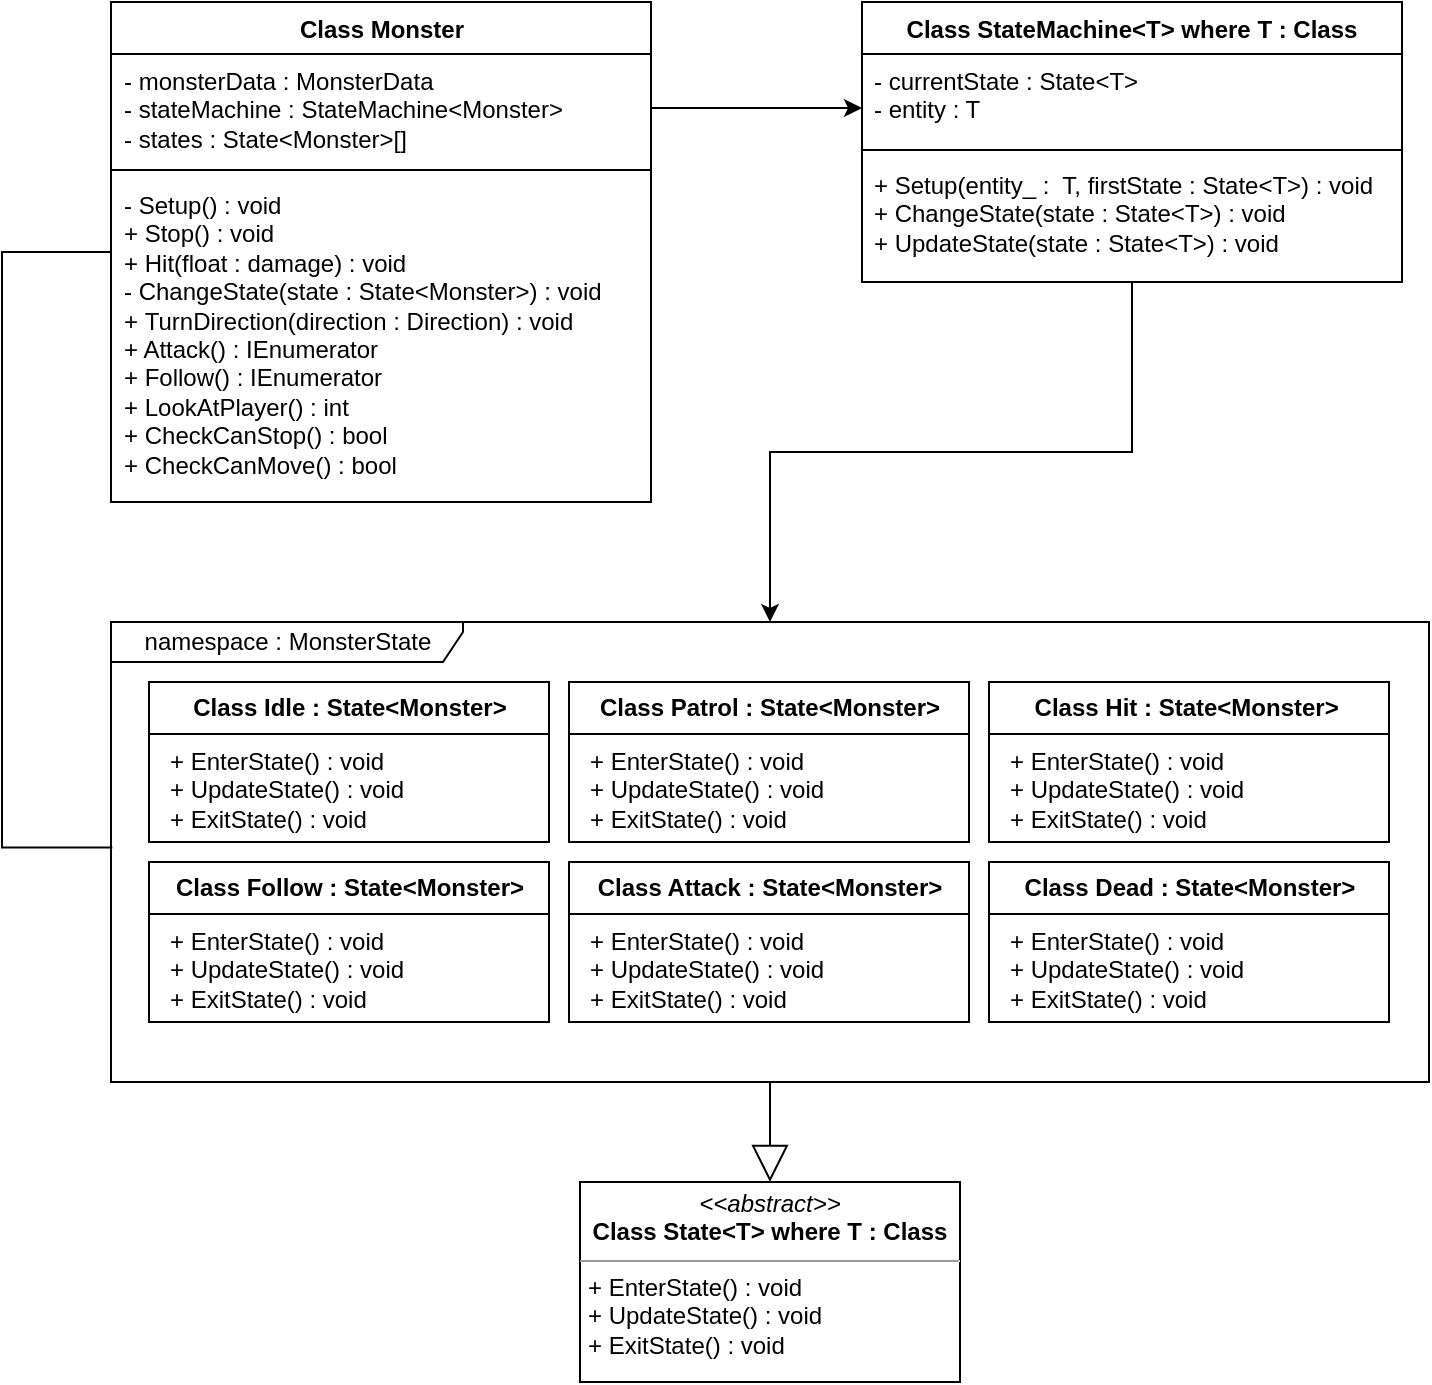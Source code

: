 <mxfile version="21.1.5" type="device">
  <diagram name="페이지-1" id="_FLBQeVoXgX_C2e2CZNO">
    <mxGraphModel dx="1221" dy="743" grid="1" gridSize="10" guides="1" tooltips="1" connect="1" arrows="1" fold="1" page="1" pageScale="1" pageWidth="827" pageHeight="1169" math="0" shadow="0">
      <root>
        <mxCell id="0" />
        <mxCell id="1" parent="0" />
        <mxCell id="AoFc9XYV1KY0OK3CU8TH-1" value="Class Monster" style="swimlane;fontStyle=1;align=center;verticalAlign=top;childLayout=stackLayout;horizontal=1;startSize=26;horizontalStack=0;resizeParent=1;resizeParentMax=0;resizeLast=0;collapsible=1;marginBottom=0;whiteSpace=wrap;html=1;" vertex="1" parent="1">
          <mxGeometry x="111.5" y="240" width="270" height="250" as="geometry" />
        </mxCell>
        <mxCell id="AoFc9XYV1KY0OK3CU8TH-2" value="-&lt;span style=&quot;&quot;&gt;	&lt;/span&gt;monsterData : MonsterData&amp;nbsp;&lt;br&gt;-&lt;span style=&quot;&quot;&gt;	&lt;/span&gt;stateMachine :&amp;nbsp;StateMachine&amp;lt;Monster&amp;gt;&lt;br&gt;-&lt;span style=&quot;&quot;&gt;	&lt;/span&gt;states : State&amp;lt;Monster&amp;gt;[]" style="text;strokeColor=none;fillColor=none;align=left;verticalAlign=top;spacingLeft=4;spacingRight=4;overflow=hidden;rotatable=0;points=[[0,0.5],[1,0.5]];portConstraint=eastwest;whiteSpace=wrap;html=1;" vertex="1" parent="AoFc9XYV1KY0OK3CU8TH-1">
          <mxGeometry y="26" width="270" height="54" as="geometry" />
        </mxCell>
        <mxCell id="AoFc9XYV1KY0OK3CU8TH-3" value="" style="line;strokeWidth=1;fillColor=none;align=left;verticalAlign=middle;spacingTop=-1;spacingLeft=3;spacingRight=3;rotatable=0;labelPosition=right;points=[];portConstraint=eastwest;strokeColor=inherit;" vertex="1" parent="AoFc9XYV1KY0OK3CU8TH-1">
          <mxGeometry y="80" width="270" height="8" as="geometry" />
        </mxCell>
        <mxCell id="AoFc9XYV1KY0OK3CU8TH-4" value="-&lt;span style=&quot;&quot;&gt;	&lt;/span&gt;Setup() : void&lt;br&gt;+ Stop() : void&lt;br&gt;+&lt;span style=&quot;&quot;&gt;	&lt;/span&gt;Hit(float : damage) : void&lt;br&gt;-&amp;nbsp;ChangeState(state : State&amp;lt;Monster&amp;gt;) : void&lt;br style=&quot;border-color: var(--border-color);&quot;&gt;+&amp;nbsp;TurnDirection(direction : Direction) : void&lt;br&gt;+&lt;span style=&quot;&quot;&gt;	&lt;/span&gt;Attack() : IEnumerator&lt;br&gt;+&amp;nbsp;Follow() : IEnumerator&lt;br style=&quot;border-color: var(--border-color);&quot;&gt;+&lt;span style=&quot;&quot;&gt;	&lt;/span&gt;LookAtPlayer() : int&lt;br&gt;+&lt;span style=&quot;&quot;&gt;	&lt;/span&gt;CheckCanStop() : bool&lt;br&gt;+&lt;span style=&quot;&quot;&gt;	&lt;/span&gt;CheckCanMove() : bool&lt;br&gt;" style="text;strokeColor=none;fillColor=none;align=left;verticalAlign=top;spacingLeft=4;spacingRight=4;overflow=hidden;rotatable=0;points=[[0,0.5],[1,0.5]];portConstraint=eastwest;whiteSpace=wrap;html=1;" vertex="1" parent="AoFc9XYV1KY0OK3CU8TH-1">
          <mxGeometry y="88" width="270" height="162" as="geometry" />
        </mxCell>
        <mxCell id="AoFc9XYV1KY0OK3CU8TH-21" value="&lt;p style=&quot;margin:0px;margin-top:4px;text-align:center;&quot;&gt;&lt;i&gt;&amp;lt;&amp;lt;abstract&amp;gt;&amp;gt;&lt;/i&gt;&lt;br&gt;&lt;b&gt;Class State&amp;lt;T&amp;gt; where T : Class&lt;/b&gt;&lt;/p&gt;&lt;hr size=&quot;1&quot;&gt;&lt;p style=&quot;margin:0px;margin-left:4px;&quot;&gt;+ EnterState() : void&lt;/p&gt;&lt;p style=&quot;margin:0px;margin-left:4px;&quot;&gt;+ UpdateState() : void&lt;/p&gt;&lt;p style=&quot;margin:0px;margin-left:4px;&quot;&gt;+ ExitState() : void&lt;/p&gt;" style="verticalAlign=top;align=left;overflow=fill;fontSize=12;fontFamily=Helvetica;html=1;whiteSpace=wrap;" vertex="1" parent="1">
          <mxGeometry x="346" y="830" width="190" height="100" as="geometry" />
        </mxCell>
        <mxCell id="AoFc9XYV1KY0OK3CU8TH-23" value="&lt;b&gt;Class Idle : State&amp;lt;Monster&amp;gt;&lt;/b&gt;" style="swimlane;fontStyle=0;childLayout=stackLayout;horizontal=1;startSize=26;fillColor=none;horizontalStack=0;resizeParent=1;resizeParentMax=0;resizeLast=0;collapsible=1;marginBottom=0;whiteSpace=wrap;html=1;" vertex="1" parent="1">
          <mxGeometry x="130.5" y="580" width="200" height="80" as="geometry" />
        </mxCell>
        <mxCell id="AoFc9XYV1KY0OK3CU8TH-26" value="&lt;p style=&quot;border-color: var(--border-color); margin: 0px 0px 0px 4px;&quot;&gt;+ EnterState() : void&lt;/p&gt;&lt;p style=&quot;border-color: var(--border-color); margin: 0px 0px 0px 4px;&quot;&gt;+ UpdateState() : void&lt;/p&gt;&lt;p style=&quot;border-color: var(--border-color); margin: 0px 0px 0px 4px;&quot;&gt;+ ExitState() : void&lt;/p&gt;" style="text;strokeColor=none;fillColor=none;align=left;verticalAlign=top;spacingLeft=4;spacingRight=4;overflow=hidden;rotatable=0;points=[[0,0.5],[1,0.5]];portConstraint=eastwest;whiteSpace=wrap;html=1;" vertex="1" parent="AoFc9XYV1KY0OK3CU8TH-23">
          <mxGeometry y="26" width="200" height="54" as="geometry" />
        </mxCell>
        <mxCell id="AoFc9XYV1KY0OK3CU8TH-27" value="&lt;b&gt;Class Patrol : State&amp;lt;Monster&amp;gt;&lt;/b&gt;" style="swimlane;fontStyle=0;childLayout=stackLayout;horizontal=1;startSize=26;fillColor=none;horizontalStack=0;resizeParent=1;resizeParentMax=0;resizeLast=0;collapsible=1;marginBottom=0;whiteSpace=wrap;html=1;" vertex="1" parent="1">
          <mxGeometry x="340.5" y="580" width="200" height="80" as="geometry" />
        </mxCell>
        <mxCell id="AoFc9XYV1KY0OK3CU8TH-28" value="&lt;p style=&quot;border-color: var(--border-color); margin: 0px 0px 0px 4px;&quot;&gt;+ EnterState() : void&lt;/p&gt;&lt;p style=&quot;border-color: var(--border-color); margin: 0px 0px 0px 4px;&quot;&gt;+ UpdateState() : void&lt;/p&gt;&lt;p style=&quot;border-color: var(--border-color); margin: 0px 0px 0px 4px;&quot;&gt;+ ExitState() : void&lt;/p&gt;" style="text;strokeColor=none;fillColor=none;align=left;verticalAlign=top;spacingLeft=4;spacingRight=4;overflow=hidden;rotatable=0;points=[[0,0.5],[1,0.5]];portConstraint=eastwest;whiteSpace=wrap;html=1;" vertex="1" parent="AoFc9XYV1KY0OK3CU8TH-27">
          <mxGeometry y="26" width="200" height="54" as="geometry" />
        </mxCell>
        <mxCell id="AoFc9XYV1KY0OK3CU8TH-29" value="&lt;b&gt;Class Hit : State&amp;lt;Monster&amp;gt;&amp;nbsp;&lt;/b&gt;" style="swimlane;fontStyle=0;childLayout=stackLayout;horizontal=1;startSize=26;fillColor=none;horizontalStack=0;resizeParent=1;resizeParentMax=0;resizeLast=0;collapsible=1;marginBottom=0;whiteSpace=wrap;html=1;" vertex="1" parent="1">
          <mxGeometry x="550.5" y="580" width="200" height="80" as="geometry" />
        </mxCell>
        <mxCell id="AoFc9XYV1KY0OK3CU8TH-30" value="&lt;p style=&quot;border-color: var(--border-color); margin: 0px 0px 0px 4px;&quot;&gt;+ EnterState() : void&lt;/p&gt;&lt;p style=&quot;border-color: var(--border-color); margin: 0px 0px 0px 4px;&quot;&gt;+ UpdateState() : void&lt;/p&gt;&lt;p style=&quot;border-color: var(--border-color); margin: 0px 0px 0px 4px;&quot;&gt;+ ExitState() : void&lt;/p&gt;" style="text;strokeColor=none;fillColor=none;align=left;verticalAlign=top;spacingLeft=4;spacingRight=4;overflow=hidden;rotatable=0;points=[[0,0.5],[1,0.5]];portConstraint=eastwest;whiteSpace=wrap;html=1;" vertex="1" parent="AoFc9XYV1KY0OK3CU8TH-29">
          <mxGeometry y="26" width="200" height="54" as="geometry" />
        </mxCell>
        <mxCell id="AoFc9XYV1KY0OK3CU8TH-31" value="&lt;b&gt;Class Follow : State&amp;lt;Monster&amp;gt;&lt;/b&gt;" style="swimlane;fontStyle=0;childLayout=stackLayout;horizontal=1;startSize=26;fillColor=none;horizontalStack=0;resizeParent=1;resizeParentMax=0;resizeLast=0;collapsible=1;marginBottom=0;whiteSpace=wrap;html=1;" vertex="1" parent="1">
          <mxGeometry x="130.5" y="670" width="200" height="80" as="geometry" />
        </mxCell>
        <mxCell id="AoFc9XYV1KY0OK3CU8TH-32" value="&lt;p style=&quot;border-color: var(--border-color); margin: 0px 0px 0px 4px;&quot;&gt;+ EnterState() : void&lt;/p&gt;&lt;p style=&quot;border-color: var(--border-color); margin: 0px 0px 0px 4px;&quot;&gt;+ UpdateState() : void&lt;/p&gt;&lt;p style=&quot;border-color: var(--border-color); margin: 0px 0px 0px 4px;&quot;&gt;+ ExitState() : void&lt;/p&gt;" style="text;strokeColor=none;fillColor=none;align=left;verticalAlign=top;spacingLeft=4;spacingRight=4;overflow=hidden;rotatable=0;points=[[0,0.5],[1,0.5]];portConstraint=eastwest;whiteSpace=wrap;html=1;" vertex="1" parent="AoFc9XYV1KY0OK3CU8TH-31">
          <mxGeometry y="26" width="200" height="54" as="geometry" />
        </mxCell>
        <mxCell id="AoFc9XYV1KY0OK3CU8TH-33" value="&lt;b&gt;Class Attack&lt;/b&gt;&lt;b&gt;&amp;nbsp;: State&amp;lt;Monster&amp;gt;&lt;/b&gt;" style="swimlane;fontStyle=0;childLayout=stackLayout;horizontal=1;startSize=26;fillColor=none;horizontalStack=0;resizeParent=1;resizeParentMax=0;resizeLast=0;collapsible=1;marginBottom=0;whiteSpace=wrap;html=1;" vertex="1" parent="1">
          <mxGeometry x="340.5" y="670" width="200" height="80" as="geometry" />
        </mxCell>
        <mxCell id="AoFc9XYV1KY0OK3CU8TH-34" value="&lt;p style=&quot;border-color: var(--border-color); margin: 0px 0px 0px 4px;&quot;&gt;+ EnterState() : void&lt;/p&gt;&lt;p style=&quot;border-color: var(--border-color); margin: 0px 0px 0px 4px;&quot;&gt;+ UpdateState() : void&lt;/p&gt;&lt;p style=&quot;border-color: var(--border-color); margin: 0px 0px 0px 4px;&quot;&gt;+ ExitState() : void&lt;/p&gt;" style="text;strokeColor=none;fillColor=none;align=left;verticalAlign=top;spacingLeft=4;spacingRight=4;overflow=hidden;rotatable=0;points=[[0,0.5],[1,0.5]];portConstraint=eastwest;whiteSpace=wrap;html=1;" vertex="1" parent="AoFc9XYV1KY0OK3CU8TH-33">
          <mxGeometry y="26" width="200" height="54" as="geometry" />
        </mxCell>
        <mxCell id="AoFc9XYV1KY0OK3CU8TH-35" value="&lt;b&gt;Class Dead&lt;/b&gt;&lt;b&gt;&amp;nbsp;: State&amp;lt;Monster&amp;gt;&lt;/b&gt;" style="swimlane;fontStyle=0;childLayout=stackLayout;horizontal=1;startSize=26;fillColor=none;horizontalStack=0;resizeParent=1;resizeParentMax=0;resizeLast=0;collapsible=1;marginBottom=0;whiteSpace=wrap;html=1;" vertex="1" parent="1">
          <mxGeometry x="550.5" y="670" width="200" height="80" as="geometry" />
        </mxCell>
        <mxCell id="AoFc9XYV1KY0OK3CU8TH-36" value="&lt;p style=&quot;border-color: var(--border-color); margin: 0px 0px 0px 4px;&quot;&gt;+ EnterState() : void&lt;/p&gt;&lt;p style=&quot;border-color: var(--border-color); margin: 0px 0px 0px 4px;&quot;&gt;+ UpdateState() : void&lt;/p&gt;&lt;p style=&quot;border-color: var(--border-color); margin: 0px 0px 0px 4px;&quot;&gt;+ ExitState() : void&lt;/p&gt;" style="text;strokeColor=none;fillColor=none;align=left;verticalAlign=top;spacingLeft=4;spacingRight=4;overflow=hidden;rotatable=0;points=[[0,0.5],[1,0.5]];portConstraint=eastwest;whiteSpace=wrap;html=1;" vertex="1" parent="AoFc9XYV1KY0OK3CU8TH-35">
          <mxGeometry y="26" width="200" height="54" as="geometry" />
        </mxCell>
        <mxCell id="AoFc9XYV1KY0OK3CU8TH-45" value="namespace : MonsterState" style="shape=umlFrame;whiteSpace=wrap;html=1;pointerEvents=0;width=176;height=20;" vertex="1" parent="1">
          <mxGeometry x="111.5" y="550" width="659" height="230" as="geometry" />
        </mxCell>
        <mxCell id="AoFc9XYV1KY0OK3CU8TH-46" value="" style="endArrow=block;endSize=16;endFill=0;html=1;rounded=0;" edge="1" parent="1" source="AoFc9XYV1KY0OK3CU8TH-45" target="AoFc9XYV1KY0OK3CU8TH-21">
          <mxGeometry width="160" relative="1" as="geometry">
            <mxPoint x="300.5" y="520" as="sourcePoint" />
            <mxPoint x="896" y="720" as="targetPoint" />
          </mxGeometry>
        </mxCell>
        <mxCell id="AoFc9XYV1KY0OK3CU8TH-55" style="edgeStyle=orthogonalEdgeStyle;rounded=0;orthogonalLoop=1;jettySize=auto;html=1;" edge="1" parent="1" source="AoFc9XYV1KY0OK3CU8TH-2" target="AoFc9XYV1KY0OK3CU8TH-56">
          <mxGeometry relative="1" as="geometry">
            <mxPoint x="87" y="650" as="targetPoint" />
            <Array as="points">
              <mxPoint x="615" y="293" />
            </Array>
          </mxGeometry>
        </mxCell>
        <mxCell id="AoFc9XYV1KY0OK3CU8TH-56" value="Class StateMachine&amp;lt;T&amp;gt; where T : Class" style="swimlane;fontStyle=1;align=center;verticalAlign=top;childLayout=stackLayout;horizontal=1;startSize=26;horizontalStack=0;resizeParent=1;resizeParentMax=0;resizeLast=0;collapsible=1;marginBottom=0;whiteSpace=wrap;html=1;" vertex="1" parent="1">
          <mxGeometry x="487" y="240" width="270" height="140" as="geometry" />
        </mxCell>
        <mxCell id="AoFc9XYV1KY0OK3CU8TH-57" value="- currentState : State&amp;lt;T&amp;gt;&lt;br&gt;- entity : T" style="text;strokeColor=none;fillColor=none;align=left;verticalAlign=top;spacingLeft=4;spacingRight=4;overflow=hidden;rotatable=0;points=[[0,0.5],[1,0.5]];portConstraint=eastwest;whiteSpace=wrap;html=1;" vertex="1" parent="AoFc9XYV1KY0OK3CU8TH-56">
          <mxGeometry y="26" width="270" height="44" as="geometry" />
        </mxCell>
        <mxCell id="AoFc9XYV1KY0OK3CU8TH-58" value="" style="line;strokeWidth=1;fillColor=none;align=left;verticalAlign=middle;spacingTop=-1;spacingLeft=3;spacingRight=3;rotatable=0;labelPosition=right;points=[];portConstraint=eastwest;strokeColor=inherit;" vertex="1" parent="AoFc9XYV1KY0OK3CU8TH-56">
          <mxGeometry y="70" width="270" height="8" as="geometry" />
        </mxCell>
        <mxCell id="AoFc9XYV1KY0OK3CU8TH-59" value="+ Setup(entity_ :&amp;nbsp; T, firstState : State&amp;lt;T&amp;gt;) : void&lt;br&gt;+ ChangeState(state : State&amp;lt;T&amp;gt;) : void&lt;br&gt;+ UpdateState(state : State&amp;lt;T&amp;gt;) : void" style="text;strokeColor=none;fillColor=none;align=left;verticalAlign=top;spacingLeft=4;spacingRight=4;overflow=hidden;rotatable=0;points=[[0,0.5],[1,0.5]];portConstraint=eastwest;whiteSpace=wrap;html=1;" vertex="1" parent="AoFc9XYV1KY0OK3CU8TH-56">
          <mxGeometry y="78" width="270" height="62" as="geometry" />
        </mxCell>
        <mxCell id="AoFc9XYV1KY0OK3CU8TH-61" value="" style="endArrow=none;html=1;edgeStyle=orthogonalEdgeStyle;rounded=0;entryX=0.001;entryY=0.49;entryDx=0;entryDy=0;entryPerimeter=0;" edge="1" parent="1" source="AoFc9XYV1KY0OK3CU8TH-1" target="AoFc9XYV1KY0OK3CU8TH-45">
          <mxGeometry relative="1" as="geometry">
            <mxPoint x="347" y="370" as="sourcePoint" />
            <mxPoint x="507" y="370" as="targetPoint" />
            <Array as="points">
              <mxPoint x="57" y="365" />
              <mxPoint x="57" y="663" />
            </Array>
          </mxGeometry>
        </mxCell>
        <mxCell id="AoFc9XYV1KY0OK3CU8TH-64" style="edgeStyle=orthogonalEdgeStyle;rounded=0;orthogonalLoop=1;jettySize=auto;html=1;" edge="1" parent="1" source="AoFc9XYV1KY0OK3CU8TH-56" target="AoFc9XYV1KY0OK3CU8TH-45">
          <mxGeometry relative="1" as="geometry">
            <mxPoint x="392" y="303" as="sourcePoint" />
            <mxPoint x="497" y="303" as="targetPoint" />
            <Array as="points" />
          </mxGeometry>
        </mxCell>
      </root>
    </mxGraphModel>
  </diagram>
</mxfile>
